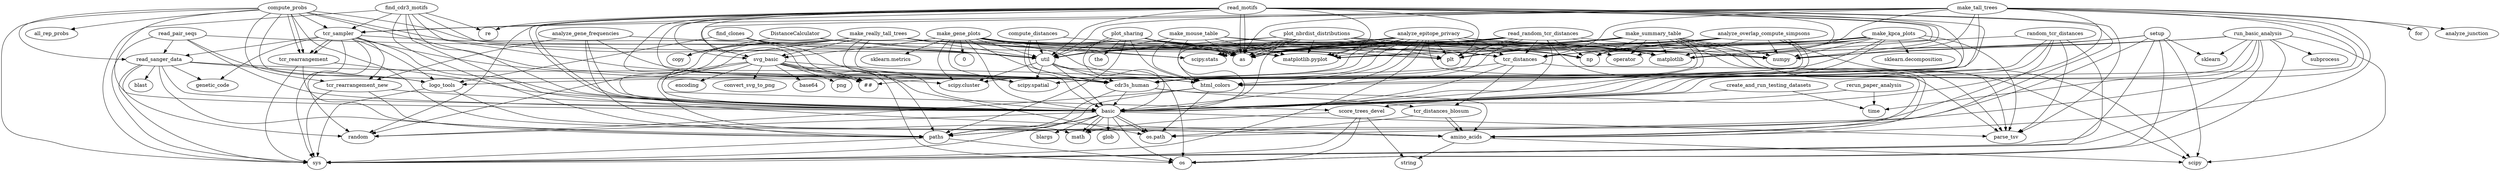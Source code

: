 // Just graph
digraph {
	amino_acids -> string
	amino_acids -> scipy
	analyze_epitope_privacy -> sys
	analyze_epitope_privacy -> basic
	analyze_epitope_privacy -> tcr_distances
	analyze_epitope_privacy -> cdr3s_human
	analyze_epitope_privacy -> parse_tsv
	analyze_epitope_privacy -> numpy
	analyze_epitope_privacy -> as
	analyze_epitope_privacy -> np
	analyze_epitope_privacy -> "scipy.cluster"
	analyze_epitope_privacy -> "scipy.spatial"
	analyze_epitope_privacy -> util
	analyze_epitope_privacy -> html_colors
	analyze_epitope_privacy -> matplotlib
	analyze_epitope_privacy -> "matplotlib.pyplot"
	analyze_epitope_privacy -> as
	analyze_epitope_privacy -> plt
	analyze_gene_frequencies -> basic
	analyze_gene_frequencies -> cdr3s_human
	analyze_gene_frequencies -> util
	analyze_gene_frequencies -> tcr_rearrangement_new
	analyze_gene_frequencies -> paths
	analyze_overlap_compute_simpsons -> basic
	analyze_overlap_compute_simpsons -> util
	analyze_overlap_compute_simpsons -> scipy
	analyze_overlap_compute_simpsons -> tcr_distances
	analyze_overlap_compute_simpsons -> numpy
	analyze_overlap_compute_simpsons -> as
	analyze_overlap_compute_simpsons -> np
	analyze_overlap_compute_simpsons -> matplotlib
	analyze_overlap_compute_simpsons -> "matplotlib.pyplot"
	analyze_overlap_compute_simpsons -> as
	analyze_overlap_compute_simpsons -> plt
	analyze_overlap_compute_simpsons -> cdr3s_human
	basic -> glob
	basic -> os
	basic -> "os.path"
	basic -> math
	basic -> math
	basic -> sys
	basic -> random
	basic -> paths
	basic -> blargs
	basic -> parse_tsv
	basic -> "os.path"
	cdr3s_human -> basic
	cdr3s_human -> amino_acids
	cdr3s_human -> tcr_distances_blosum
	cdr3s_human -> paths
	compute_distances -> basic
	compute_distances -> util
	compute_distances -> cdr3s_human
	compute_distances -> tcr_distances
	compute_probs -> sys
	compute_probs -> basic
	compute_probs -> cdr3s_human
	compute_probs -> util
	compute_probs -> tcr_sampler
	compute_probs -> read_sanger_data
	compute_probs -> amino_acids
	compute_probs -> tcr_rearrangement_new
	compute_probs -> as
	compute_probs -> tcr_rearrangement
	compute_probs -> "##"
	compute_probs -> all_rep_probs
	compute_probs -> tcr_rearrangement
	create_and_run_testing_datasets -> basic
	create_and_run_testing_datasets -> time
	DistanceCalculator -> util
	DistanceCalculator -> tcr_distances
	DistanceCalculator -> copy
	find_cdr3_motifs -> basic
	find_cdr3_motifs -> tcr_sampler
	find_cdr3_motifs -> amino_acids
	find_cdr3_motifs -> re
	find_cdr3_motifs -> cdr3s_human
	find_cdr3_motifs -> sys
	find_cdr3_motifs -> paths
	find_cdr3_motifs -> util
	find_clones -> basic
	find_clones -> cdr3s_human
	find_clones -> util
	find_clones -> logo_tools
	html_colors -> paths
	html_colors -> "os.path"
	html_colors -> random
	logo_tools -> amino_acids
	logo_tools -> sys
	make_gene_plots -> basic
	make_gene_plots -> cdr3s_human
	make_gene_plots -> html_colors
	make_gene_plots -> svg_basic
	make_gene_plots -> util
	make_gene_plots -> numpy
	make_gene_plots -> as
	make_gene_plots -> np
	make_gene_plots -> "sklearn.metrics"
	make_gene_plots -> "scipy.stats"
	make_gene_plots -> matplotlib
	make_gene_plots -> "matplotlib.pyplot"
	make_gene_plots -> as
	make_gene_plots -> plt
	make_gene_plots -> "scipy.cluster"
	make_gene_plots -> "scipy.spatial"
	make_gene_plots -> 0
	make_kpca_plots -> basic
	make_kpca_plots -> numpy
	make_kpca_plots -> as
	make_kpca_plots -> np
	make_kpca_plots -> "sklearn.decomposition"
	make_kpca_plots -> cdr3s_human
	make_kpca_plots -> html_colors
	make_kpca_plots -> parse_tsv
	make_kpca_plots -> util
	make_kpca_plots -> operator
	make_kpca_plots -> matplotlib
	make_kpca_plots -> "matplotlib.pyplot"
	make_kpca_plots -> as
	make_kpca_plots -> plt
	make_mouse_table -> basic
	make_mouse_table -> html_colors
	make_mouse_table -> util
	make_mouse_table -> matplotlib
	make_mouse_table -> "matplotlib.pyplot"
	make_mouse_table -> as
	make_mouse_table -> plt
	make_really_tall_trees -> basic
	make_really_tall_trees -> score_trees_devel
	make_really_tall_trees -> svg_basic
	make_really_tall_trees -> cdr3s_human
	make_really_tall_trees -> numpy
	make_really_tall_trees -> as
	make_really_tall_trees -> np
	make_really_tall_trees -> util
	make_really_tall_trees -> html_colors
	make_really_tall_trees -> "scipy.stats"
	make_really_tall_trees -> copy
	make_really_tall_trees -> random
	make_really_tall_trees -> operator
	make_summary_table -> basic
	make_summary_table -> parse_tsv
	make_summary_table -> scipy
	make_summary_table -> amino_acids
	make_summary_table -> operator
	make_summary_table -> html_colors
	make_summary_table -> matplotlib
	make_summary_table -> "matplotlib.pyplot"
	make_summary_table -> as
	make_summary_table -> plt
	make_summary_table -> numpy
	make_summary_table -> as
	make_summary_table -> np
	make_summary_table -> util
	make_summary_table -> "scipy.stats"
	make_tall_trees -> basic
	make_tall_trees -> score_trees_devel
	make_tall_trees -> svg_basic
	make_tall_trees -> cdr3s_human
	make_tall_trees -> amino_acids
	make_tall_trees -> tcr_distances
	make_tall_trees -> numpy
	make_tall_trees -> as
	make_tall_trees -> np
	make_tall_trees -> util
	make_tall_trees -> tcr_sampler
	make_tall_trees -> "##"
	make_tall_trees -> for
	make_tall_trees -> analyze_junction
	paths -> os
	paths -> sys
	plot_nbrdist_distributions -> basic
	plot_nbrdist_distributions -> html_colors
	plot_nbrdist_distributions -> tcr_distances
	plot_nbrdist_distributions -> util
	plot_nbrdist_distributions -> matplotlib
	plot_nbrdist_distributions -> "matplotlib.pyplot"
	plot_nbrdist_distributions -> as
	plot_nbrdist_distributions -> plt
	plot_nbrdist_distributions -> numpy
	plot_nbrdist_distributions -> as
	plot_nbrdist_distributions -> np
	plot_nbrdist_distributions -> "scipy.stats"
	plot_nbrdist_distributions -> "scipy.stats"
	plot_nbrdist_distributions -> "scipy.stats"
	plot_sharing -> basic
	plot_sharing -> html_colors
	plot_sharing -> util
	plot_sharing -> paths
	plot_sharing -> matplotlib
	plot_sharing -> "matplotlib.pyplot"
	plot_sharing -> as
	plot_sharing -> plt
	plot_sharing -> the
	random_tcr_distances -> sys
	random_tcr_distances -> basic
	random_tcr_distances -> tcr_distances
	random_tcr_distances -> cdr3s_human
	random_tcr_distances -> parse_tsv
	random_tcr_distances -> paths
	read_motifs -> basic
	read_motifs -> amino_acids
	read_motifs -> cdr3s_human
	read_motifs -> re
	read_motifs -> logo_tools
	read_motifs -> svg_basic
	read_motifs -> tcr_sampler
	read_motifs -> util
	read_motifs -> paths
	read_motifs -> parse_tsv
	read_motifs -> basic
	read_motifs -> random
	read_motifs -> "scipy.cluster"
	read_motifs -> "scipy.spatial"
	read_motifs -> matplotlib
	read_motifs -> "matplotlib.pyplot"
	read_motifs -> as
	read_motifs -> plt
	read_motifs -> numpy
	read_motifs -> as
	read_motifs -> np
	read_pair_seqs -> basic
	read_pair_seqs -> read_sanger_data
	read_pair_seqs -> sys
	read_pair_seqs -> logo_tools
	read_pair_seqs -> util
	read_random_tcr_distances -> basic
	read_random_tcr_distances -> numpy
	read_random_tcr_distances -> as
	read_random_tcr_distances -> np
	read_random_tcr_distances -> parse_tsv
	read_random_tcr_distances -> "scipy.stats"
	read_random_tcr_distances -> util
	read_random_tcr_distances -> tcr_distances
	read_random_tcr_distances -> html_colors
	read_random_tcr_distances -> cdr3s_human
	read_random_tcr_distances -> matplotlib
	read_random_tcr_distances -> "matplotlib.pyplot"
	read_random_tcr_distances -> as
	read_random_tcr_distances -> plt
	read_sanger_data -> basic
	read_sanger_data -> logo_tools
	read_sanger_data -> sys
	read_sanger_data -> random
	read_sanger_data -> blast
	read_sanger_data -> genetic_code
	read_sanger_data -> cdr3s_human
	read_sanger_data -> paths
	rerun_paper_analysis -> basic
	rerun_paper_analysis -> time
	run_basic_analysis -> basic
	run_basic_analysis -> numpy
	run_basic_analysis -> scipy
	run_basic_analysis -> matplotlib
	run_basic_analysis -> sklearn
	run_basic_analysis -> time
	run_basic_analysis -> os
	run_basic_analysis -> subprocess
	run_basic_analysis -> sys
	run_basic_analysis -> paths
	score_trees_devel -> string
	score_trees_devel -> os
	score_trees_devel -> sys
	score_trees_devel -> math
	setup -> os
	setup -> "os.path"
	setup -> sys
	setup -> numpy
	setup -> scipy
	setup -> matplotlib
	setup -> sklearn
	svg_basic -> os
	svg_basic -> "os.path"
	svg_basic -> html_colors
	svg_basic -> base64
	svg_basic -> "##"
	svg_basic -> png
	svg_basic -> encoding
	svg_basic -> math
	svg_basic -> basic
	svg_basic -> "##"
	svg_basic -> convert_svg_to_png
	tcr_distances -> basic
	tcr_distances -> cdr3s_human
	tcr_distances -> amino_acids
	tcr_distances -> tcr_distances_blosum
	tcr_distances_blosum -> "os.path"
	tcr_distances_blosum -> amino_acids
	tcr_distances_blosum -> amino_acids
	tcr_rearrangement -> basic
	tcr_rearrangement -> sys
	tcr_rearrangement -> paths
	tcr_rearrangement_new -> basic
	tcr_rearrangement_new -> sys
	tcr_rearrangement_new -> paths
	tcr_sampler -> basic
	tcr_sampler -> sys
	tcr_sampler -> read_sanger_data
	tcr_sampler -> cdr3s_human
	tcr_sampler -> genetic_code
	tcr_sampler -> logo_tools
	tcr_sampler -> random
	tcr_sampler -> tcr_rearrangement_new
	tcr_sampler -> as
	tcr_sampler -> tcr_rearrangement
	tcr_sampler -> tcr_rearrangement
	util -> basic
	util -> cdr3s_human
	util -> "scipy.cluster"
	util -> "scipy.spatial"
	util -> os
	util -> html_colors
}
